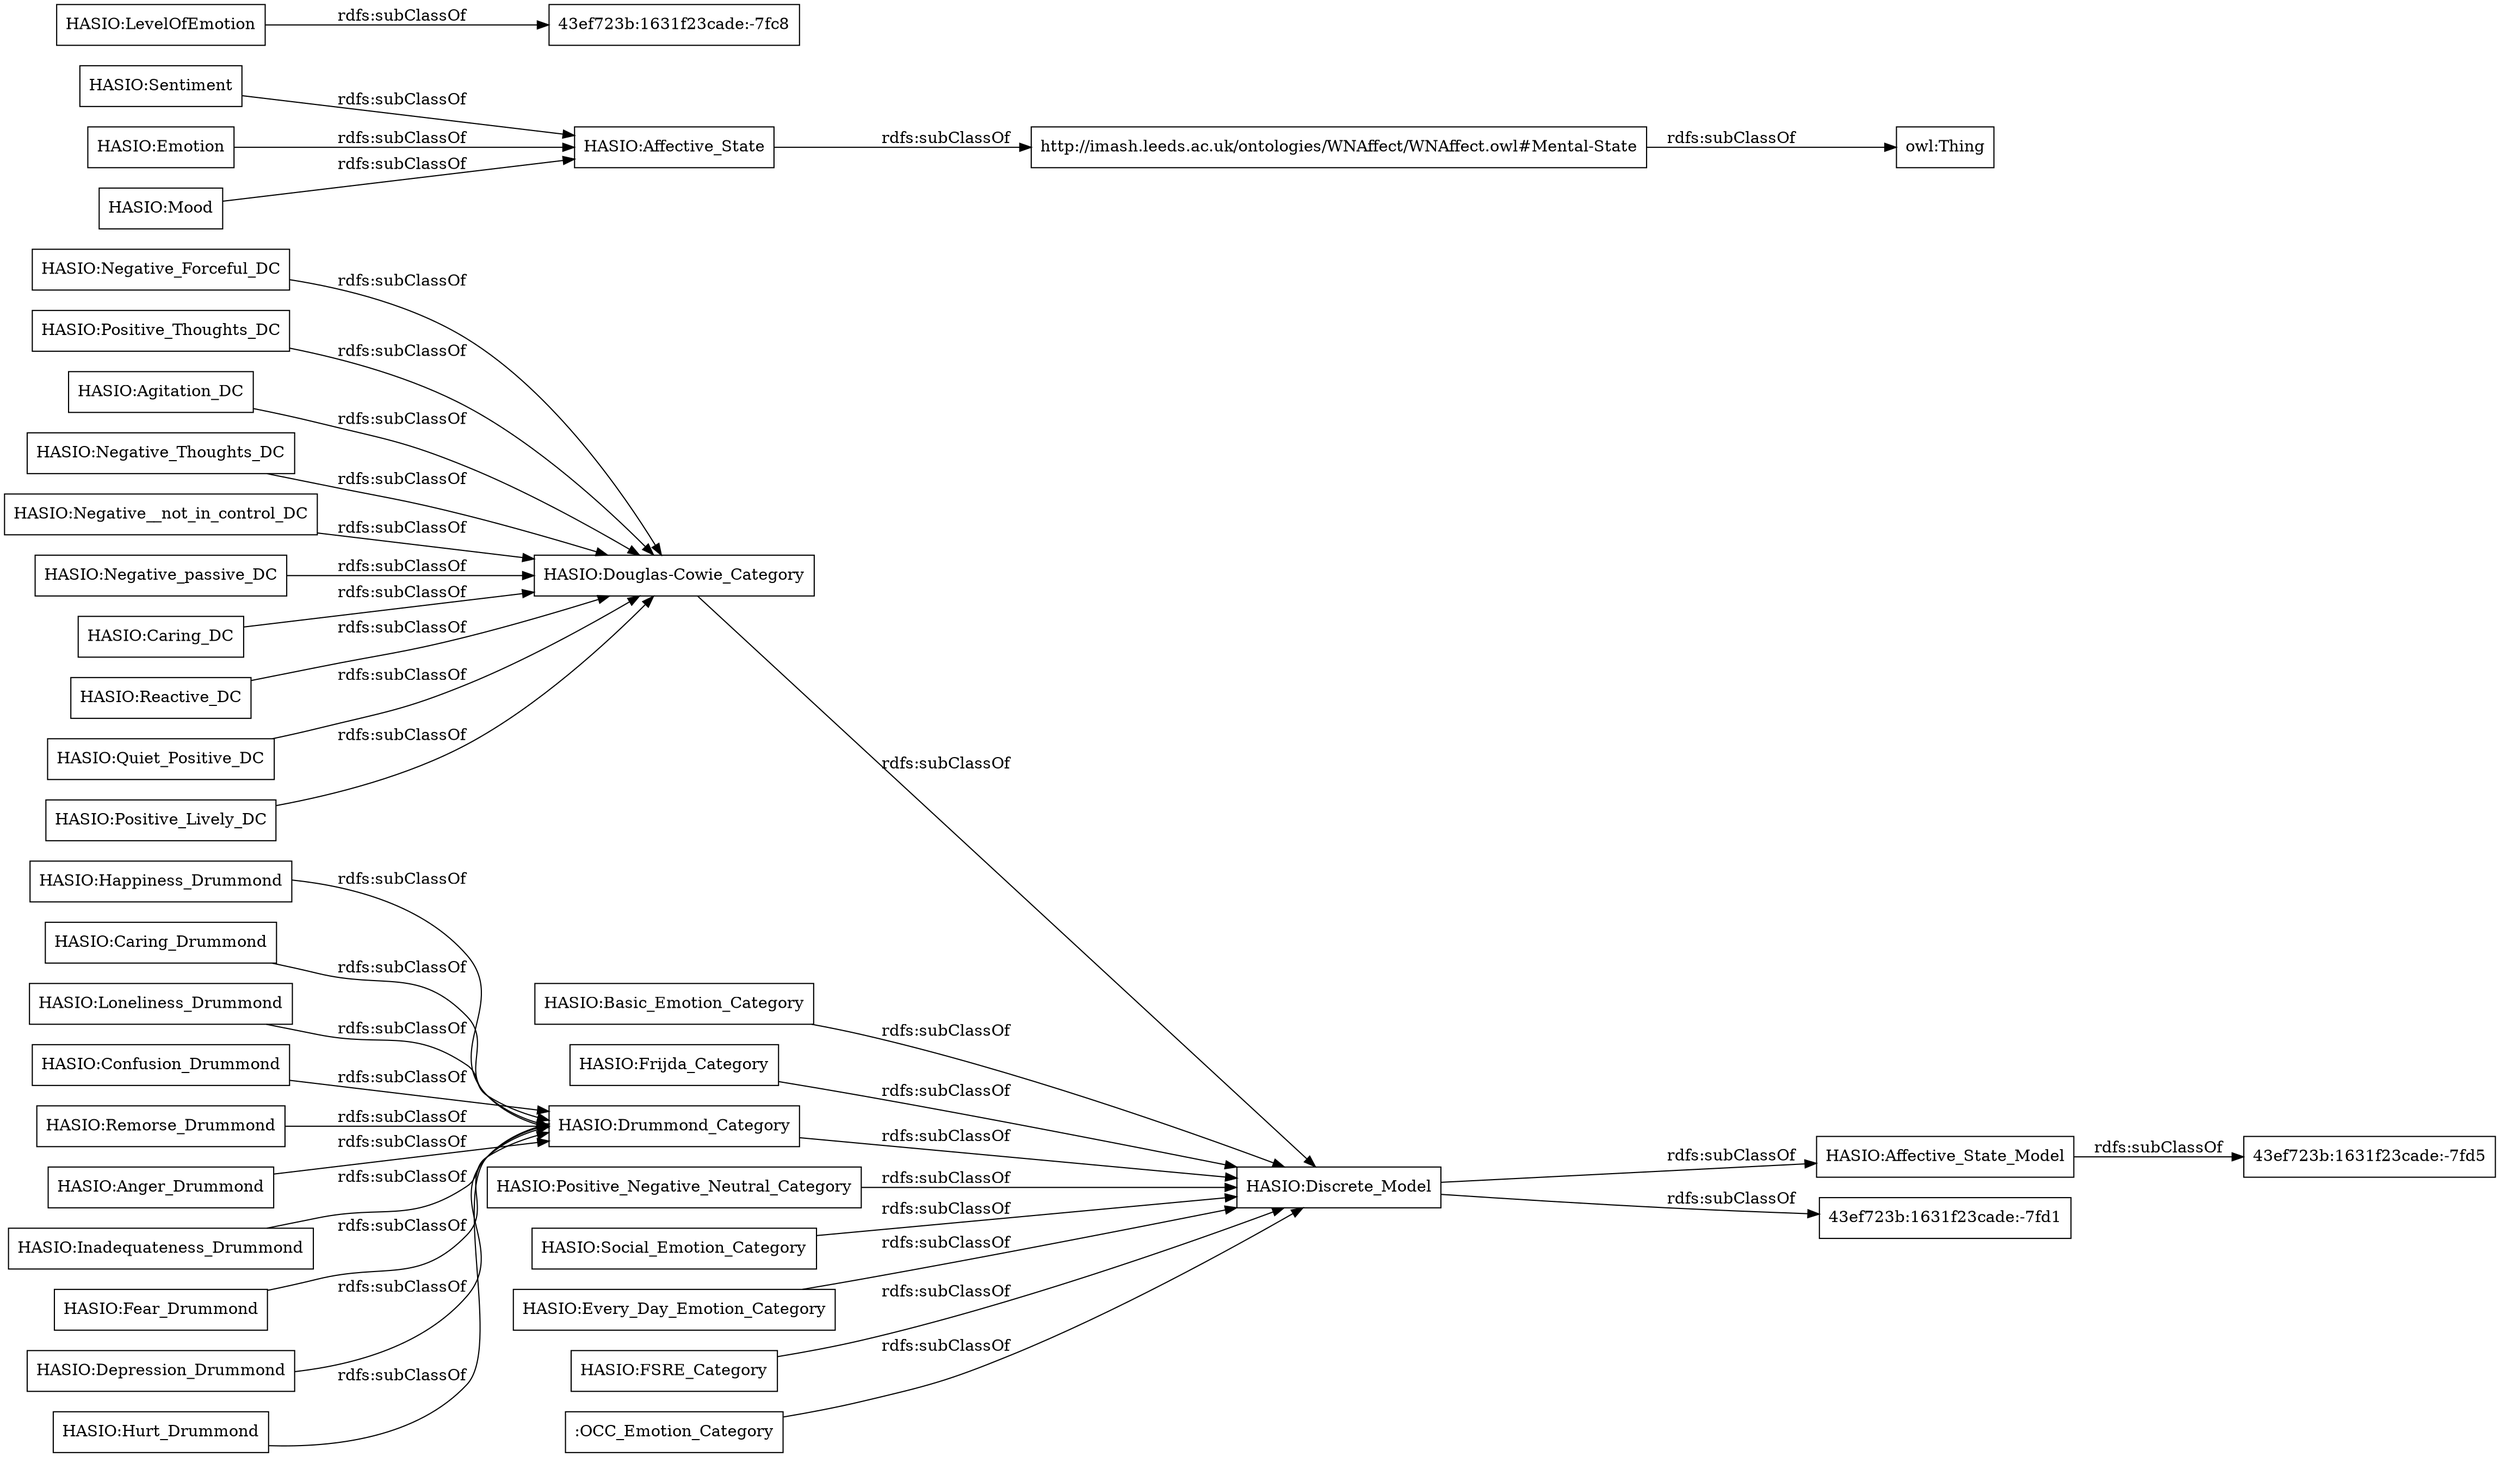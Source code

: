 digraph ar2dtool_diagram { 
rankdir=LR;
size="1000"
node [shape = rectangle, color="black"]; "HASIO:Happiness_Drummond" "HASIO:Basic_Emotion_Category" "HASIO:Negative_Forceful_DC" "HASIO:Affective_State_Model" "HASIO:Loneliness_Drummond" "HASIO:Positive_Thoughts_DC" "43ef723b:1631f23cade:-7fd5" "HASIO:Sentiment" "HASIO:Agitation_DC" "HASIO:Emotion" "HASIO:Affective_State" "HASIO:LevelOfEmotion" "http://imash.leeds.ac.uk/ontologies/WNAffect/WNAffect.owl#Mental-State" "HASIO:Confusion_Drummond" "HASIO:Mood" "43ef723b:1631f23cade:-7fc8" "HASIO:Frijda_Category" "HASIO:Douglas-Cowie_Category" "HASIO:Remorse_Drummond" "HASIO:Anger_Drummond" "HASIO:Inadequateness_Drummond" "HASIO:Negative_Thoughts_DC" "HASIO:Negative__not_in_control_DC" "HASIO:Fear_Drummond" "HASIO:Positive_Negative_Neutral_Category" "HASIO:Depression_Drummond" "HASIO:Drummond_Category" "HASIO:Hurt_Drummond" "HASIO:Social_Emotion_Category" "HASIO:Negative_passive_DC" "HASIO:Caring_DC" "HASIO:Caring_Drummond" "HASIO:Reactive_DC" "43ef723b:1631f23cade:-7fd1" "HASIO:Quiet_Positive_DC" "HASIO:Every_Day_Emotion_Category" "HASIO:Discrete_Model" "HASIO:Positive_Lively_DC" "HASIO:FSRE_Category" ":OCC_Emotion_Category" ; /*classes style*/
	"HASIO:Positive_Negative_Neutral_Category" -> "HASIO:Discrete_Model" [ label = "rdfs:subClassOf" ];
	"HASIO:Loneliness_Drummond" -> "HASIO:Drummond_Category" [ label = "rdfs:subClassOf" ];
	"HASIO:Anger_Drummond" -> "HASIO:Drummond_Category" [ label = "rdfs:subClassOf" ];
	"HASIO:Every_Day_Emotion_Category" -> "HASIO:Discrete_Model" [ label = "rdfs:subClassOf" ];
	"HASIO:Negative__not_in_control_DC" -> "HASIO:Douglas-Cowie_Category" [ label = "rdfs:subClassOf" ];
	"HASIO:Negative_Forceful_DC" -> "HASIO:Douglas-Cowie_Category" [ label = "rdfs:subClassOf" ];
	"HASIO:Basic_Emotion_Category" -> "HASIO:Discrete_Model" [ label = "rdfs:subClassOf" ];
	"HASIO:Emotion" -> "HASIO:Affective_State" [ label = "rdfs:subClassOf" ];
	"HASIO:Social_Emotion_Category" -> "HASIO:Discrete_Model" [ label = "rdfs:subClassOf" ];
	"http://imash.leeds.ac.uk/ontologies/WNAffect/WNAffect.owl#Mental-State" -> "owl:Thing" [ label = "rdfs:subClassOf" ];
	"HASIO:Discrete_Model" -> "43ef723b:1631f23cade:-7fd1" [ label = "rdfs:subClassOf" ];
	"HASIO:Discrete_Model" -> "HASIO:Affective_State_Model" [ label = "rdfs:subClassOf" ];
	"HASIO:Frijda_Category" -> "HASIO:Discrete_Model" [ label = "rdfs:subClassOf" ];
	"HASIO:Reactive_DC" -> "HASIO:Douglas-Cowie_Category" [ label = "rdfs:subClassOf" ];
	"HASIO:Quiet_Positive_DC" -> "HASIO:Douglas-Cowie_Category" [ label = "rdfs:subClassOf" ];
	"HASIO:Hurt_Drummond" -> "HASIO:Drummond_Category" [ label = "rdfs:subClassOf" ];
	"HASIO:Depression_Drummond" -> "HASIO:Drummond_Category" [ label = "rdfs:subClassOf" ];
	"HASIO:Sentiment" -> "HASIO:Affective_State" [ label = "rdfs:subClassOf" ];
	"HASIO:Inadequateness_Drummond" -> "HASIO:Drummond_Category" [ label = "rdfs:subClassOf" ];
	"HASIO:Douglas-Cowie_Category" -> "HASIO:Discrete_Model" [ label = "rdfs:subClassOf" ];
	"HASIO:Caring_DC" -> "HASIO:Douglas-Cowie_Category" [ label = "rdfs:subClassOf" ];
	"HASIO:Positive_Lively_DC" -> "HASIO:Douglas-Cowie_Category" [ label = "rdfs:subClassOf" ];
	"HASIO:Affective_State" -> "http://imash.leeds.ac.uk/ontologies/WNAffect/WNAffect.owl#Mental-State" [ label = "rdfs:subClassOf" ];
	"HASIO:Caring_Drummond" -> "HASIO:Drummond_Category" [ label = "rdfs:subClassOf" ];
	":OCC_Emotion_Category" -> "HASIO:Discrete_Model" [ label = "rdfs:subClassOf" ];
	"HASIO:Happiness_Drummond" -> "HASIO:Drummond_Category" [ label = "rdfs:subClassOf" ];
	"HASIO:LevelOfEmotion" -> "43ef723b:1631f23cade:-7fc8" [ label = "rdfs:subClassOf" ];
	"HASIO:Confusion_Drummond" -> "HASIO:Drummond_Category" [ label = "rdfs:subClassOf" ];
	"HASIO:Affective_State_Model" -> "43ef723b:1631f23cade:-7fd5" [ label = "rdfs:subClassOf" ];
	"HASIO:Negative_passive_DC" -> "HASIO:Douglas-Cowie_Category" [ label = "rdfs:subClassOf" ];
	"HASIO:Positive_Thoughts_DC" -> "HASIO:Douglas-Cowie_Category" [ label = "rdfs:subClassOf" ];
	"HASIO:FSRE_Category" -> "HASIO:Discrete_Model" [ label = "rdfs:subClassOf" ];
	"HASIO:Fear_Drummond" -> "HASIO:Drummond_Category" [ label = "rdfs:subClassOf" ];
	"HASIO:Mood" -> "HASIO:Affective_State" [ label = "rdfs:subClassOf" ];
	"HASIO:Remorse_Drummond" -> "HASIO:Drummond_Category" [ label = "rdfs:subClassOf" ];
	"HASIO:Agitation_DC" -> "HASIO:Douglas-Cowie_Category" [ label = "rdfs:subClassOf" ];
	"HASIO:Drummond_Category" -> "HASIO:Discrete_Model" [ label = "rdfs:subClassOf" ];
	"HASIO:Negative_Thoughts_DC" -> "HASIO:Douglas-Cowie_Category" [ label = "rdfs:subClassOf" ];

}
